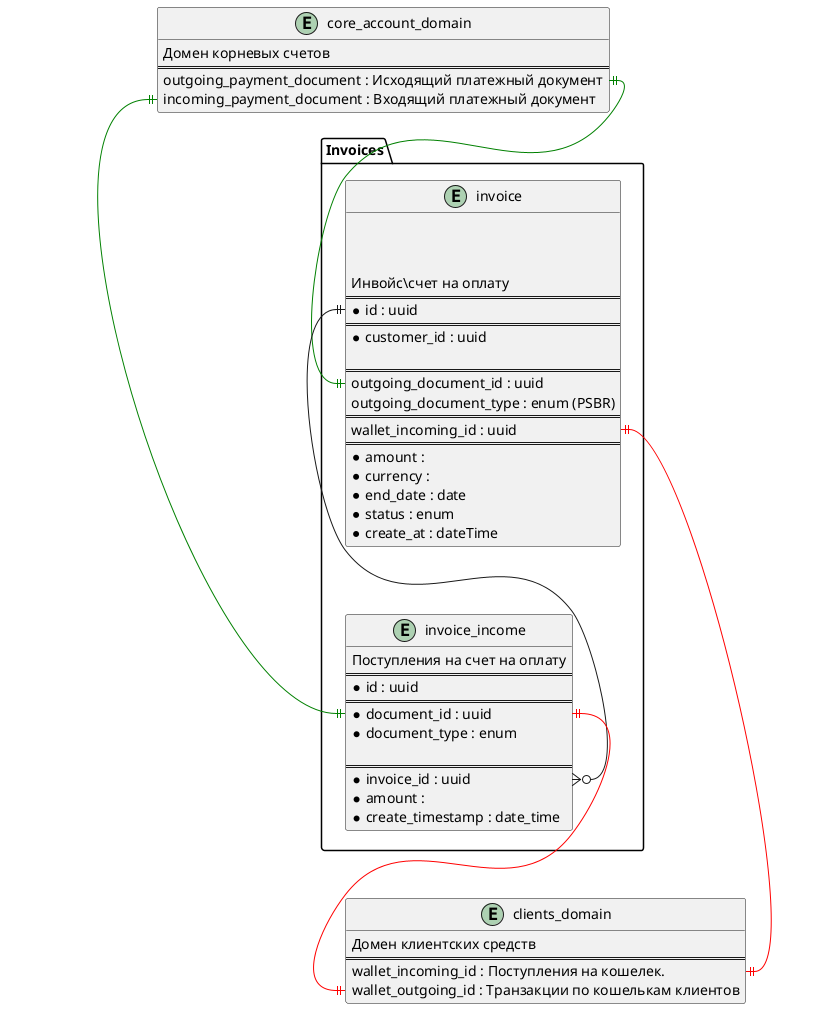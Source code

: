 @startuml
namespace Invoices {
entity invoice_income {
Поступления на счет на оплату
==
* id : uuid
==
* document_id : uuid
* document_type : enum

==
* invoice_id : uuid
* amount :
* create_timestamp : date_time
}

entity invoice {



Инвойс\счет на оплату
==
* id : uuid
==
* customer_id : uuid

==
  outgoing_document_id : uuid
  outgoing_document_type : enum (PSBR)
==
  wallet_incoming_id : uuid
==
* amount :
* currency :
* end_date : date
* status : enum
* create_at : dateTime
}
}

entity clients_domain{
Домен клиентских средств
==
wallet_incoming_id : Поступления на кошелек.
wallet_outgoing_id : Транзакции по кошелькам клиентов
}

entity core_account_domain{
Домен корневых счетов
==
outgoing_payment_document : Исходящий платежный документ
incoming_payment_document : Входящий платежный документ
}

core_account_domain::incoming_payment_document  ||--|| invoice_income::document_id #green
core_account_domain::outgoing_payment_document ||--|| invoice::outgoing_document_id #green
invoice::id ||--o{ invoice_income::invoice_id
invoice::wallet_incoming_id ||--|| clients_domain::wallet_incoming_id #red
invoice_income::document_id ||--|| clients_domain::wallet_outgoing_id #red

@enduml

entity invoice_transactions {
Обороты по счету на оплату
==
* id : uuid
==
  incoming_payment_document_psbr_id : uuid
  outgoing_payment_document_psbr_id : uuid
  client_account_transaction_id : uuid
==
* invoice_id : uuid
  income_amount : number
  expense_amount : number
* currency :
* value_date : date_time
* create_timestamp : date_time
}
